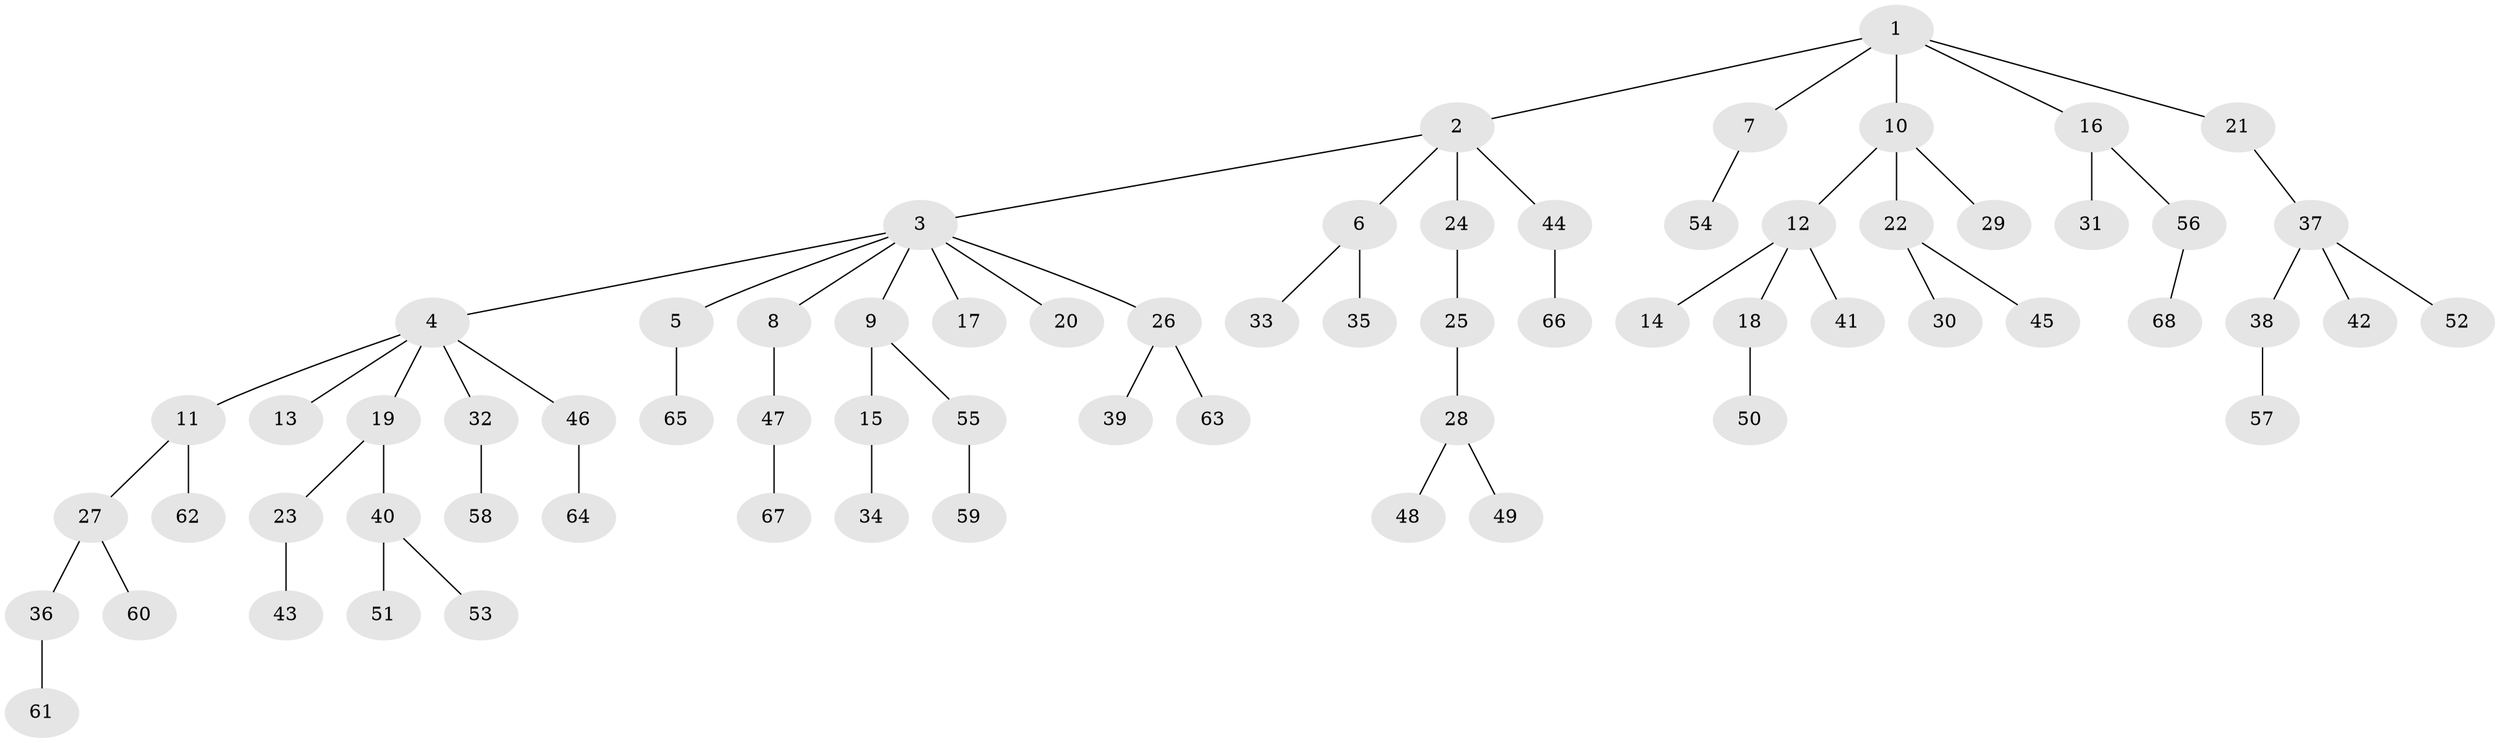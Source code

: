 // coarse degree distribution, {5: 0.06976744186046512, 8: 0.023255813953488372, 7: 0.023255813953488372, 2: 0.16279069767441862, 1: 0.627906976744186, 3: 0.06976744186046512, 4: 0.023255813953488372}
// Generated by graph-tools (version 1.1) at 2025/42/03/06/25 10:42:03]
// undirected, 68 vertices, 67 edges
graph export_dot {
graph [start="1"]
  node [color=gray90,style=filled];
  1;
  2;
  3;
  4;
  5;
  6;
  7;
  8;
  9;
  10;
  11;
  12;
  13;
  14;
  15;
  16;
  17;
  18;
  19;
  20;
  21;
  22;
  23;
  24;
  25;
  26;
  27;
  28;
  29;
  30;
  31;
  32;
  33;
  34;
  35;
  36;
  37;
  38;
  39;
  40;
  41;
  42;
  43;
  44;
  45;
  46;
  47;
  48;
  49;
  50;
  51;
  52;
  53;
  54;
  55;
  56;
  57;
  58;
  59;
  60;
  61;
  62;
  63;
  64;
  65;
  66;
  67;
  68;
  1 -- 2;
  1 -- 7;
  1 -- 10;
  1 -- 16;
  1 -- 21;
  2 -- 3;
  2 -- 6;
  2 -- 24;
  2 -- 44;
  3 -- 4;
  3 -- 5;
  3 -- 8;
  3 -- 9;
  3 -- 17;
  3 -- 20;
  3 -- 26;
  4 -- 11;
  4 -- 13;
  4 -- 19;
  4 -- 32;
  4 -- 46;
  5 -- 65;
  6 -- 33;
  6 -- 35;
  7 -- 54;
  8 -- 47;
  9 -- 15;
  9 -- 55;
  10 -- 12;
  10 -- 22;
  10 -- 29;
  11 -- 27;
  11 -- 62;
  12 -- 14;
  12 -- 18;
  12 -- 41;
  15 -- 34;
  16 -- 31;
  16 -- 56;
  18 -- 50;
  19 -- 23;
  19 -- 40;
  21 -- 37;
  22 -- 30;
  22 -- 45;
  23 -- 43;
  24 -- 25;
  25 -- 28;
  26 -- 39;
  26 -- 63;
  27 -- 36;
  27 -- 60;
  28 -- 48;
  28 -- 49;
  32 -- 58;
  36 -- 61;
  37 -- 38;
  37 -- 42;
  37 -- 52;
  38 -- 57;
  40 -- 51;
  40 -- 53;
  44 -- 66;
  46 -- 64;
  47 -- 67;
  55 -- 59;
  56 -- 68;
}
